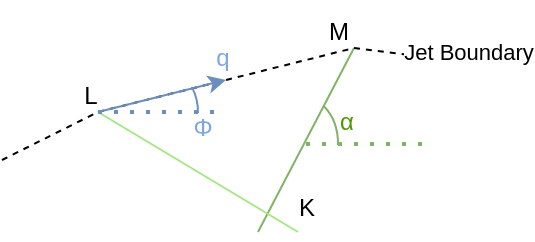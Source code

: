 <mxfile version="24.8.0">
  <diagram name="Page-1" id="M6KO9Z2Sq3TtCJ41m3Gg">
    <mxGraphModel dx="152" dy="76" grid="1" gridSize="8" guides="1" tooltips="1" connect="1" arrows="1" fold="1" page="1" pageScale="1" pageWidth="827" pageHeight="1169" math="0" shadow="0">
      <root>
        <mxCell id="0" />
        <mxCell id="1" parent="0" />
        <mxCell id="WqMGtv1kcperBC2Bj5kJ-2" value="" style="endArrow=none;html=1;rounded=0;fillColor=#d5e8d4;strokeColor=#82b366;" edge="1" parent="1">
          <mxGeometry width="50" height="50" relative="1" as="geometry">
            <mxPoint x="400" y="220" as="sourcePoint" />
            <mxPoint x="448" y="128" as="targetPoint" />
          </mxGeometry>
        </mxCell>
        <mxCell id="WqMGtv1kcperBC2Bj5kJ-3" value="" style="endArrow=none;html=1;rounded=0;strokeColor=#A7E683;" edge="1" parent="1">
          <mxGeometry width="50" height="50" relative="1" as="geometry">
            <mxPoint x="420" y="220" as="sourcePoint" />
            <mxPoint x="320" y="160" as="targetPoint" />
          </mxGeometry>
        </mxCell>
        <mxCell id="WqMGtv1kcperBC2Bj5kJ-6" value="M" style="text;html=1;align=center;verticalAlign=middle;resizable=0;points=[];autosize=1;strokeColor=none;fillColor=none;" vertex="1" parent="1">
          <mxGeometry x="424" y="104" width="32" height="32" as="geometry" />
        </mxCell>
        <mxCell id="WqMGtv1kcperBC2Bj5kJ-7" value="K" style="text;html=1;align=center;verticalAlign=middle;resizable=0;points=[];autosize=1;strokeColor=none;fillColor=none;" vertex="1" parent="1">
          <mxGeometry x="408" y="192" width="32" height="32" as="geometry" />
        </mxCell>
        <mxCell id="WqMGtv1kcperBC2Bj5kJ-8" value="L" style="text;html=1;align=center;verticalAlign=middle;resizable=0;points=[];autosize=1;strokeColor=none;fillColor=none;" vertex="1" parent="1">
          <mxGeometry x="304" y="136" width="24" height="32" as="geometry" />
        </mxCell>
        <mxCell id="WqMGtv1kcperBC2Bj5kJ-9" value="" style="endArrow=none;dashed=1;html=1;rounded=0;" edge="1" parent="1">
          <mxGeometry width="50" height="50" relative="1" as="geometry">
            <mxPoint x="320" y="160" as="sourcePoint" />
            <mxPoint x="448" y="128" as="targetPoint" />
          </mxGeometry>
        </mxCell>
        <mxCell id="WqMGtv1kcperBC2Bj5kJ-10" value="" style="endArrow=none;dashed=1;html=1;rounded=0;" edge="1" parent="1">
          <mxGeometry width="50" height="50" relative="1" as="geometry">
            <mxPoint x="448" y="128" as="sourcePoint" />
            <mxPoint x="512" y="136" as="targetPoint" />
          </mxGeometry>
        </mxCell>
        <mxCell id="WqMGtv1kcperBC2Bj5kJ-12" value="Jet Boundary&lt;div&gt;&lt;br&gt;&lt;/div&gt;" style="edgeLabel;html=1;align=center;verticalAlign=middle;resizable=0;points=[];" vertex="1" connectable="0" parent="WqMGtv1kcperBC2Bj5kJ-10">
          <mxGeometry x="0.326" y="-1" relative="1" as="geometry">
            <mxPoint x="14" y="2" as="offset" />
          </mxGeometry>
        </mxCell>
        <mxCell id="WqMGtv1kcperBC2Bj5kJ-11" value="" style="endArrow=none;dashed=1;html=1;rounded=0;" edge="1" parent="1">
          <mxGeometry width="50" height="50" relative="1" as="geometry">
            <mxPoint x="272" y="184" as="sourcePoint" />
            <mxPoint x="320" y="160" as="targetPoint" />
          </mxGeometry>
        </mxCell>
        <mxCell id="WqMGtv1kcperBC2Bj5kJ-13" value="" style="endArrow=classic;html=1;rounded=0;fillColor=#dae8fc;strokeColor=#6c8ebf;" edge="1" parent="1">
          <mxGeometry width="50" height="50" relative="1" as="geometry">
            <mxPoint x="320" y="160" as="sourcePoint" />
            <mxPoint x="384" y="144" as="targetPoint" />
          </mxGeometry>
        </mxCell>
        <mxCell id="WqMGtv1kcperBC2Bj5kJ-14" value="q" style="text;html=1;align=center;verticalAlign=middle;resizable=0;points=[];autosize=1;fontColor=#7EA6E0;" vertex="1" parent="1">
          <mxGeometry x="370" y="117" width="24" height="32" as="geometry" />
        </mxCell>
        <mxCell id="WqMGtv1kcperBC2Bj5kJ-15" value="" style="endArrow=none;dashed=1;html=1;dashPattern=1 3;strokeWidth=2;rounded=0;fillColor=#dae8fc;strokeColor=#6c8ebf;" edge="1" parent="1">
          <mxGeometry width="50" height="50" relative="1" as="geometry">
            <mxPoint x="320" y="160" as="sourcePoint" />
            <mxPoint x="384" y="160" as="targetPoint" />
          </mxGeometry>
        </mxCell>
        <mxCell id="WqMGtv1kcperBC2Bj5kJ-16" value="" style="verticalLabelPosition=bottom;verticalAlign=top;html=1;shape=mxgraph.basic.arc;startAngle=0.167;endAngle=0.253;fillColor=#dae8fc;strokeColor=#6c8ebf;" vertex="1" parent="1">
          <mxGeometry x="328" y="136" width="42" height="48" as="geometry" />
        </mxCell>
        <mxCell id="WqMGtv1kcperBC2Bj5kJ-18" value="Φ" style="text;html=1;align=center;verticalAlign=middle;resizable=0;points=[];autosize=1;fontColor=#7EA6E0;" vertex="1" parent="1">
          <mxGeometry x="356" y="152" width="32" height="32" as="geometry" />
        </mxCell>
        <mxCell id="WqMGtv1kcperBC2Bj5kJ-19" value="" style="endArrow=none;dashed=1;html=1;dashPattern=1 3;strokeWidth=2;rounded=0;fillColor=#d5e8d4;strokeColor=#82b366;" edge="1" parent="1">
          <mxGeometry width="50" height="50" relative="1" as="geometry">
            <mxPoint x="424" y="176" as="sourcePoint" />
            <mxPoint x="488" y="176" as="targetPoint" />
          </mxGeometry>
        </mxCell>
        <mxCell id="WqMGtv1kcperBC2Bj5kJ-20" value="" style="verticalLabelPosition=bottom;verticalAlign=top;html=1;shape=mxgraph.basic.arc;startAngle=0.105;endAngle=0.253;fillColor=#d5e8d4;strokeColor=#82b366;" vertex="1" parent="1">
          <mxGeometry x="403" y="152" width="37" height="48" as="geometry" />
        </mxCell>
        <mxCell id="WqMGtv1kcperBC2Bj5kJ-21" value="α" style="text;html=1;align=center;verticalAlign=middle;resizable=0;points=[];autosize=1;fontColor=#4D9900;" vertex="1" parent="1">
          <mxGeometry x="432" y="149" width="24" height="32" as="geometry" />
        </mxCell>
      </root>
    </mxGraphModel>
  </diagram>
</mxfile>
